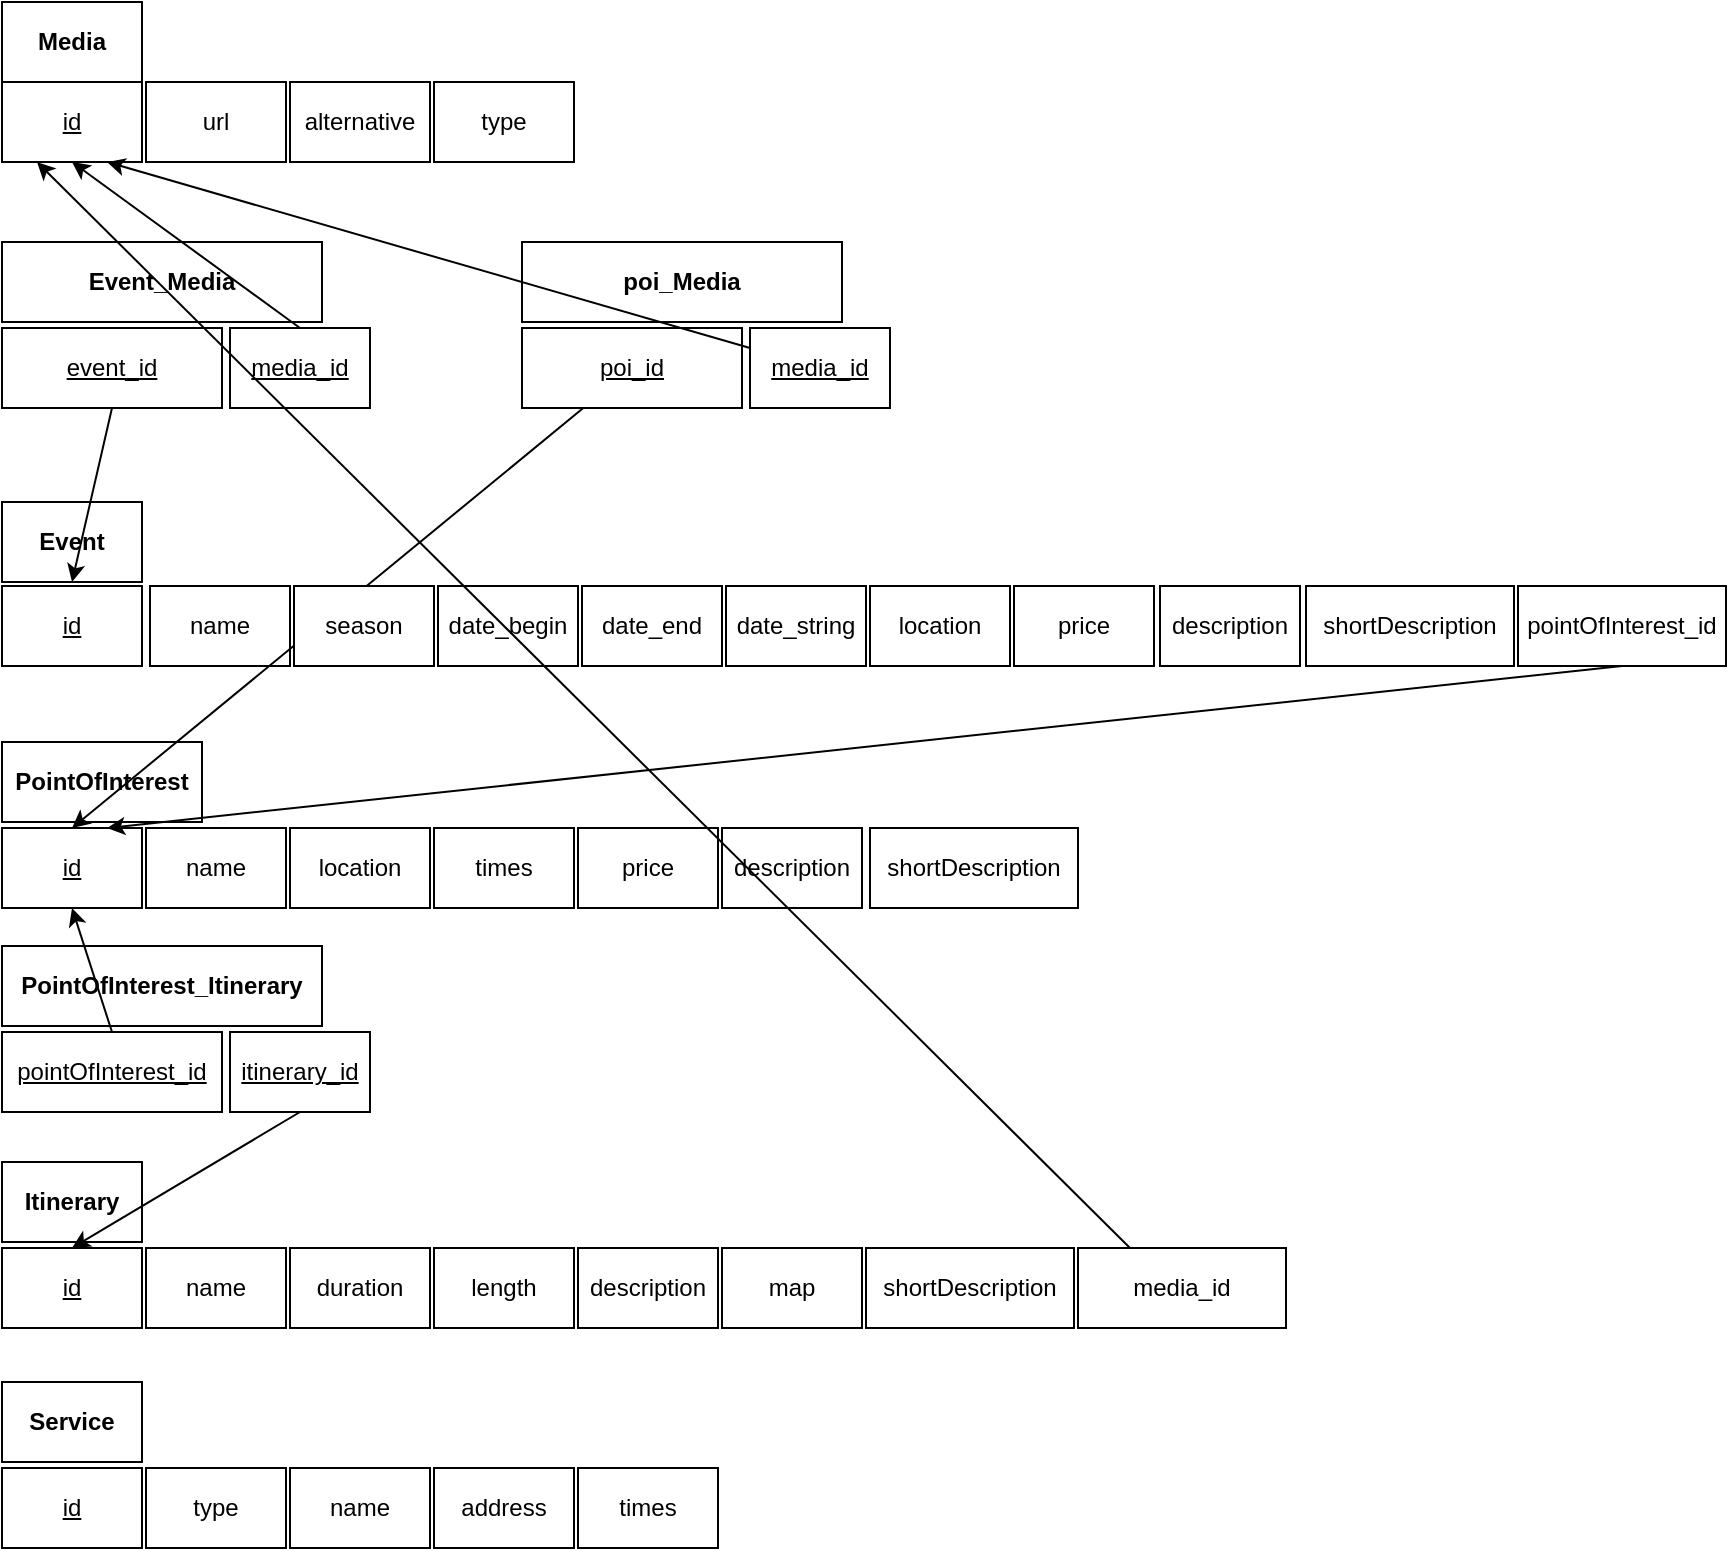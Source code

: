 <mxfile version="19.0.2" type="device"><diagram id="8Mz58BBFj5CzfS6C-rat" name="Page-1"><mxGraphModel dx="946" dy="1705" grid="1" gridSize="10" guides="1" tooltips="1" connect="1" arrows="1" fold="1" page="1" pageScale="1" pageWidth="827" pageHeight="1169" math="0" shadow="0"><root><mxCell id="0"/><mxCell id="1" parent="0"/><mxCell id="DECdh9hEnULVtX-ya3g--1" value="Event" style="rounded=0;whiteSpace=wrap;html=1;fontStyle=1" parent="1" vertex="1"><mxGeometry x="100" y="100" width="70" height="40" as="geometry"/></mxCell><mxCell id="DECdh9hEnULVtX-ya3g--2" value="id" style="rounded=0;whiteSpace=wrap;html=1;fontStyle=4" parent="1" vertex="1"><mxGeometry x="100" y="142" width="70" height="40" as="geometry"/></mxCell><mxCell id="DECdh9hEnULVtX-ya3g--3" value="name" style="rounded=0;whiteSpace=wrap;html=1;" parent="1" vertex="1"><mxGeometry x="174" y="142" width="70" height="40" as="geometry"/></mxCell><mxCell id="DECdh9hEnULVtX-ya3g--4" value="date_begin" style="rounded=0;whiteSpace=wrap;html=1;" parent="1" vertex="1"><mxGeometry x="318" y="142" width="70" height="40" as="geometry"/></mxCell><mxCell id="DECdh9hEnULVtX-ya3g--5" value="location" style="rounded=0;whiteSpace=wrap;html=1;" parent="1" vertex="1"><mxGeometry x="534" y="142" width="70" height="40" as="geometry"/></mxCell><mxCell id="DECdh9hEnULVtX-ya3g--6" value="price" style="rounded=0;whiteSpace=wrap;html=1;" parent="1" vertex="1"><mxGeometry x="606" y="142" width="70" height="40" as="geometry"/></mxCell><mxCell id="DECdh9hEnULVtX-ya3g--10" value="shortDescription" style="rounded=0;whiteSpace=wrap;html=1;" parent="1" vertex="1"><mxGeometry x="752" y="142" width="104" height="40" as="geometry"/></mxCell><mxCell id="DECdh9hEnULVtX-ya3g--12" value="pointOfInterest_id" style="rounded=0;whiteSpace=wrap;html=1;" parent="1" vertex="1"><mxGeometry x="858" y="142" width="104" height="40" as="geometry"/></mxCell><mxCell id="DECdh9hEnULVtX-ya3g--13" value="PointOfInterest" style="rounded=0;whiteSpace=wrap;html=1;fontStyle=1" parent="1" vertex="1"><mxGeometry x="100" y="220" width="100" height="40" as="geometry"/></mxCell><mxCell id="DECdh9hEnULVtX-ya3g--14" value="id" style="rounded=0;whiteSpace=wrap;html=1;fontStyle=4" parent="1" vertex="1"><mxGeometry x="100" y="263" width="70" height="40" as="geometry"/></mxCell><mxCell id="DECdh9hEnULVtX-ya3g--15" value="name" style="rounded=0;whiteSpace=wrap;html=1;" parent="1" vertex="1"><mxGeometry x="172" y="263" width="70" height="40" as="geometry"/></mxCell><mxCell id="DECdh9hEnULVtX-ya3g--16" value="location" style="rounded=0;whiteSpace=wrap;html=1;" parent="1" vertex="1"><mxGeometry x="244" y="263" width="70" height="40" as="geometry"/></mxCell><mxCell id="DECdh9hEnULVtX-ya3g--17" value="times" style="rounded=0;whiteSpace=wrap;html=1;" parent="1" vertex="1"><mxGeometry x="316" y="263" width="70" height="40" as="geometry"/></mxCell><mxCell id="DECdh9hEnULVtX-ya3g--18" value="price" style="rounded=0;whiteSpace=wrap;html=1;" parent="1" vertex="1"><mxGeometry x="388" y="263" width="70" height="40" as="geometry"/></mxCell><mxCell id="DECdh9hEnULVtX-ya3g--19" value="description" style="rounded=0;whiteSpace=wrap;html=1;" parent="1" vertex="1"><mxGeometry x="460" y="263" width="70" height="40" as="geometry"/></mxCell><mxCell id="DECdh9hEnULVtX-ya3g--22" value="shortDescription" style="rounded=0;whiteSpace=wrap;html=1;" parent="1" vertex="1"><mxGeometry x="534" y="263" width="104" height="40" as="geometry"/></mxCell><mxCell id="DECdh9hEnULVtX-ya3g--24" value="Itinerary" style="rounded=0;whiteSpace=wrap;html=1;fontStyle=1" parent="1" vertex="1"><mxGeometry x="100" y="430" width="70" height="40" as="geometry"/></mxCell><mxCell id="DECdh9hEnULVtX-ya3g--25" value="id" style="rounded=0;whiteSpace=wrap;html=1;fontStyle=4" parent="1" vertex="1"><mxGeometry x="100" y="473" width="70" height="40" as="geometry"/></mxCell><mxCell id="DECdh9hEnULVtX-ya3g--26" value="name" style="rounded=0;whiteSpace=wrap;html=1;" parent="1" vertex="1"><mxGeometry x="172" y="473" width="70" height="40" as="geometry"/></mxCell><mxCell id="DECdh9hEnULVtX-ya3g--27" value="duration" style="rounded=0;whiteSpace=wrap;html=1;" parent="1" vertex="1"><mxGeometry x="244" y="473" width="70" height="40" as="geometry"/></mxCell><mxCell id="DECdh9hEnULVtX-ya3g--28" value="length" style="rounded=0;whiteSpace=wrap;html=1;" parent="1" vertex="1"><mxGeometry x="316" y="473" width="70" height="40" as="geometry"/></mxCell><mxCell id="DECdh9hEnULVtX-ya3g--29" value="description" style="rounded=0;whiteSpace=wrap;html=1;" parent="1" vertex="1"><mxGeometry x="388" y="473" width="70" height="40" as="geometry"/></mxCell><mxCell id="DECdh9hEnULVtX-ya3g--30" value="map" style="rounded=0;whiteSpace=wrap;html=1;" parent="1" vertex="1"><mxGeometry x="460" y="473" width="70" height="40" as="geometry"/></mxCell><mxCell id="DECdh9hEnULVtX-ya3g--33" value="shortDescription" style="rounded=0;whiteSpace=wrap;html=1;" parent="1" vertex="1"><mxGeometry x="532" y="473" width="104" height="40" as="geometry"/></mxCell><mxCell id="DECdh9hEnULVtX-ya3g--34" value="Service" style="rounded=0;whiteSpace=wrap;html=1;fontStyle=1" parent="1" vertex="1"><mxGeometry x="100" y="540" width="70" height="40" as="geometry"/></mxCell><mxCell id="DECdh9hEnULVtX-ya3g--35" value="id" style="rounded=0;whiteSpace=wrap;html=1;fontStyle=4" parent="1" vertex="1"><mxGeometry x="100" y="583" width="70" height="40" as="geometry"/></mxCell><mxCell id="DECdh9hEnULVtX-ya3g--36" value="type" style="rounded=0;whiteSpace=wrap;html=1;" parent="1" vertex="1"><mxGeometry x="172" y="583" width="70" height="40" as="geometry"/></mxCell><mxCell id="DECdh9hEnULVtX-ya3g--37" value="name" style="rounded=0;whiteSpace=wrap;html=1;" parent="1" vertex="1"><mxGeometry x="244" y="583" width="70" height="40" as="geometry"/></mxCell><mxCell id="DECdh9hEnULVtX-ya3g--38" value="address" style="rounded=0;whiteSpace=wrap;html=1;" parent="1" vertex="1"><mxGeometry x="316" y="583" width="70" height="40" as="geometry"/></mxCell><mxCell id="DECdh9hEnULVtX-ya3g--39" value="times" style="rounded=0;whiteSpace=wrap;html=1;" parent="1" vertex="1"><mxGeometry x="388" y="583" width="70" height="40" as="geometry"/></mxCell><mxCell id="DECdh9hEnULVtX-ya3g--43" value="PointOfInterest_Itinerary" style="rounded=0;whiteSpace=wrap;html=1;fontStyle=1" parent="1" vertex="1"><mxGeometry x="100" y="322" width="160" height="40" as="geometry"/></mxCell><mxCell id="DECdh9hEnULVtX-ya3g--44" value="pointOfInterest_id" style="rounded=0;whiteSpace=wrap;html=1;fontStyle=4" parent="1" vertex="1"><mxGeometry x="100" y="365" width="110" height="40" as="geometry"/></mxCell><mxCell id="DECdh9hEnULVtX-ya3g--45" value="itinerary_id" style="rounded=0;whiteSpace=wrap;html=1;fontStyle=4" parent="1" vertex="1"><mxGeometry x="214" y="365" width="70" height="40" as="geometry"/></mxCell><mxCell id="DECdh9hEnULVtX-ya3g--46" value="" style="endArrow=classic;html=1;rounded=0;exitX=0.5;exitY=1;exitDx=0;exitDy=0;entryX=0.75;entryY=0;entryDx=0;entryDy=0;" parent="1" source="DECdh9hEnULVtX-ya3g--12" target="DECdh9hEnULVtX-ya3g--14" edge="1"><mxGeometry width="50" height="50" relative="1" as="geometry"><mxPoint x="479" y="380" as="sourcePoint"/><mxPoint x="529" y="330" as="targetPoint"/></mxGeometry></mxCell><mxCell id="DECdh9hEnULVtX-ya3g--47" value="" style="endArrow=classic;html=1;rounded=0;exitX=0.5;exitY=0;exitDx=0;exitDy=0;entryX=0.5;entryY=1;entryDx=0;entryDy=0;" parent="1" source="DECdh9hEnULVtX-ya3g--44" target="DECdh9hEnULVtX-ya3g--14" edge="1"><mxGeometry width="50" height="50" relative="1" as="geometry"><mxPoint x="480" y="380" as="sourcePoint"/><mxPoint x="530" y="330" as="targetPoint"/></mxGeometry></mxCell><mxCell id="DECdh9hEnULVtX-ya3g--48" value="" style="endArrow=classic;html=1;rounded=0;exitX=0.5;exitY=1;exitDx=0;exitDy=0;entryX=0.5;entryY=0;entryDx=0;entryDy=0;" parent="1" source="DECdh9hEnULVtX-ya3g--45" target="DECdh9hEnULVtX-ya3g--25" edge="1"><mxGeometry width="50" height="50" relative="1" as="geometry"><mxPoint x="480" y="400" as="sourcePoint"/><mxPoint x="530" y="350" as="targetPoint"/></mxGeometry></mxCell><mxCell id="FZIolosV4i22tuHoSoX0-1" value="Media" style="rounded=0;whiteSpace=wrap;html=1;fontStyle=1" parent="1" vertex="1"><mxGeometry x="100" y="-150" width="70" height="40" as="geometry"/></mxCell><mxCell id="FZIolosV4i22tuHoSoX0-2" value="id" style="rounded=0;whiteSpace=wrap;html=1;fontStyle=4" parent="1" vertex="1"><mxGeometry x="100" y="-110" width="70" height="40" as="geometry"/></mxCell><mxCell id="FZIolosV4i22tuHoSoX0-3" value="url" style="rounded=0;whiteSpace=wrap;html=1;" parent="1" vertex="1"><mxGeometry x="172" y="-110" width="70" height="40" as="geometry"/></mxCell><mxCell id="FZIolosV4i22tuHoSoX0-4" value="alternative" style="rounded=0;whiteSpace=wrap;html=1;" parent="1" vertex="1"><mxGeometry x="244" y="-110" width="70" height="40" as="geometry"/></mxCell><mxCell id="FZIolosV4i22tuHoSoX0-5" value="type" style="rounded=0;whiteSpace=wrap;html=1;" parent="1" vertex="1"><mxGeometry x="316" y="-110" width="70" height="40" as="geometry"/></mxCell><mxCell id="FZIolosV4i22tuHoSoX0-14" value="Event_Media" style="rounded=0;whiteSpace=wrap;html=1;fontStyle=1" parent="1" vertex="1"><mxGeometry x="100" y="-30" width="160" height="40" as="geometry"/></mxCell><mxCell id="FZIolosV4i22tuHoSoX0-15" value="event_id" style="rounded=0;whiteSpace=wrap;html=1;fontStyle=4" parent="1" vertex="1"><mxGeometry x="100" y="13" width="110" height="40" as="geometry"/></mxCell><mxCell id="FZIolosV4i22tuHoSoX0-16" value="media_id" style="rounded=0;whiteSpace=wrap;html=1;fontStyle=4" parent="1" vertex="1"><mxGeometry x="214" y="13" width="70" height="40" as="geometry"/></mxCell><mxCell id="FZIolosV4i22tuHoSoX0-17" value="poi_Media" style="rounded=0;whiteSpace=wrap;html=1;fontStyle=1" parent="1" vertex="1"><mxGeometry x="360" y="-30" width="160" height="40" as="geometry"/></mxCell><mxCell id="FZIolosV4i22tuHoSoX0-18" value="poi_id" style="rounded=0;whiteSpace=wrap;html=1;fontStyle=4" parent="1" vertex="1"><mxGeometry x="360" y="13" width="110" height="40" as="geometry"/></mxCell><mxCell id="FZIolosV4i22tuHoSoX0-19" value="media_id" style="rounded=0;whiteSpace=wrap;html=1;fontStyle=4" parent="1" vertex="1"><mxGeometry x="474" y="13" width="70" height="40" as="geometry"/></mxCell><mxCell id="FZIolosV4i22tuHoSoX0-20" value="" style="endArrow=classic;html=1;rounded=0;exitX=0.5;exitY=1;exitDx=0;exitDy=0;entryX=0.5;entryY=1;entryDx=0;entryDy=0;" parent="1" source="FZIolosV4i22tuHoSoX0-15" target="DECdh9hEnULVtX-ya3g--1" edge="1"><mxGeometry width="50" height="50" relative="1" as="geometry"><mxPoint x="290" y="70" as="sourcePoint"/><mxPoint x="340" y="20" as="targetPoint"/></mxGeometry></mxCell><mxCell id="FZIolosV4i22tuHoSoX0-21" value="" style="endArrow=classic;html=1;rounded=0;exitX=0.5;exitY=0;exitDx=0;exitDy=0;entryX=0.5;entryY=1;entryDx=0;entryDy=0;" parent="1" source="FZIolosV4i22tuHoSoX0-16" target="FZIolosV4i22tuHoSoX0-2" edge="1"><mxGeometry width="50" height="50" relative="1" as="geometry"><mxPoint x="290" y="200" as="sourcePoint"/><mxPoint x="340" y="150" as="targetPoint"/></mxGeometry></mxCell><mxCell id="FZIolosV4i22tuHoSoX0-22" value="" style="endArrow=classic;html=1;rounded=0;exitX=0;exitY=0.25;exitDx=0;exitDy=0;entryX=0.75;entryY=1;entryDx=0;entryDy=0;" parent="1" source="FZIolosV4i22tuHoSoX0-19" target="FZIolosV4i22tuHoSoX0-2" edge="1"><mxGeometry width="50" height="50" relative="1" as="geometry"><mxPoint x="290" y="200" as="sourcePoint"/><mxPoint x="340" y="150" as="targetPoint"/></mxGeometry></mxCell><mxCell id="FZIolosV4i22tuHoSoX0-23" value="" style="endArrow=classic;html=1;rounded=0;entryX=0.5;entryY=0;entryDx=0;entryDy=0;" parent="1" source="FZIolosV4i22tuHoSoX0-18" target="DECdh9hEnULVtX-ya3g--14" edge="1"><mxGeometry width="50" height="50" relative="1" as="geometry"><mxPoint x="290" y="70" as="sourcePoint"/><mxPoint x="260" y="220" as="targetPoint"/></mxGeometry></mxCell><mxCell id="J4XVEPcrHp6gHmnmDtYa-1" value="&lt;div&gt;media_id&lt;/div&gt;" style="rounded=0;whiteSpace=wrap;html=1;" parent="1" vertex="1"><mxGeometry x="638" y="473" width="104" height="40" as="geometry"/></mxCell><mxCell id="J4XVEPcrHp6gHmnmDtYa-3" value="date_end" style="rounded=0;whiteSpace=wrap;html=1;" parent="1" vertex="1"><mxGeometry x="390" y="142" width="70" height="40" as="geometry"/></mxCell><mxCell id="J4XVEPcrHp6gHmnmDtYa-4" value="date_string" style="rounded=0;whiteSpace=wrap;html=1;" parent="1" vertex="1"><mxGeometry x="462" y="142" width="70" height="40" as="geometry"/></mxCell><mxCell id="J4XVEPcrHp6gHmnmDtYa-6" value="" style="endArrow=classic;html=1;rounded=0;entryX=0.25;entryY=1;entryDx=0;entryDy=0;exitX=0.25;exitY=0;exitDx=0;exitDy=0;" parent="1" source="J4XVEPcrHp6gHmnmDtYa-1" target="FZIolosV4i22tuHoSoX0-2" edge="1"><mxGeometry width="50" height="50" relative="1" as="geometry"><mxPoint x="690" y="480" as="sourcePoint"/><mxPoint x="310" as="targetPoint"/></mxGeometry></mxCell><mxCell id="eqXqDMC79g5AsNMG_MR1-1" value="season" style="rounded=0;whiteSpace=wrap;html=1;" vertex="1" parent="1"><mxGeometry x="246" y="142" width="70" height="40" as="geometry"/></mxCell><mxCell id="eqXqDMC79g5AsNMG_MR1-2" value="description" style="rounded=0;whiteSpace=wrap;html=1;" vertex="1" parent="1"><mxGeometry x="679" y="142" width="70" height="40" as="geometry"/></mxCell></root></mxGraphModel></diagram></mxfile>